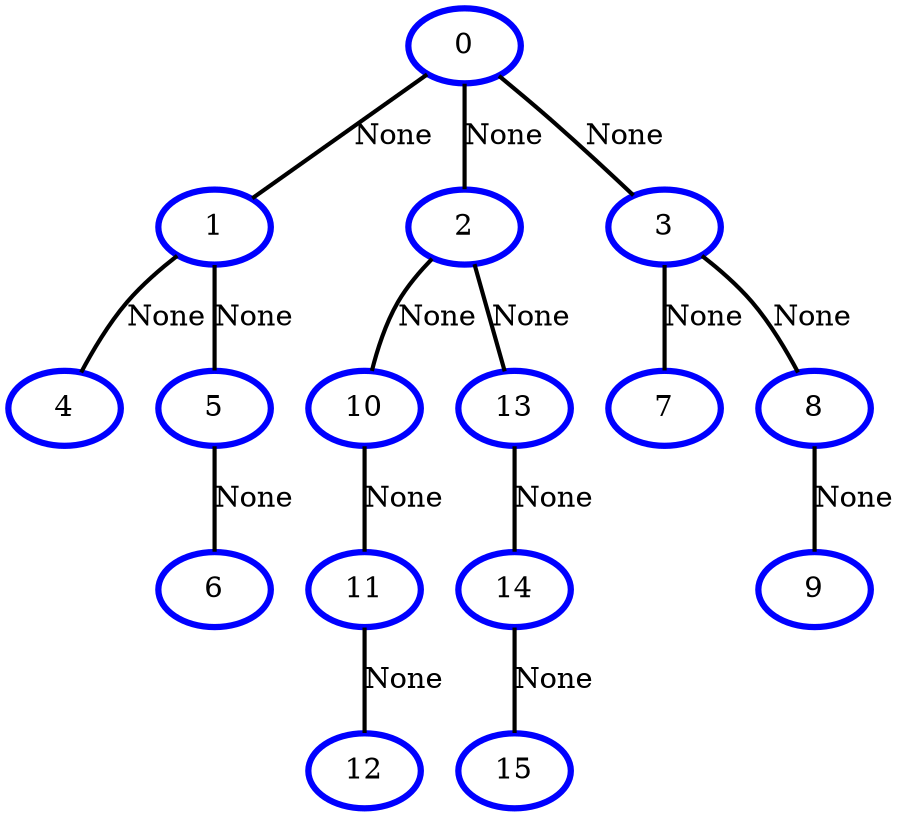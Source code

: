 graph G {
    0 [penwidth=3,label="0",color="blue"]
    1 [penwidth=3,label="1",color="blue"]
    2 [penwidth=3,label="2",color="blue"]
    3 [penwidth=3,label="3",color="blue"]
    4 [penwidth=3,label="4",color="blue"]
    5 [penwidth=3,label="5",color="blue"]
    6 [penwidth=3,label="6",color="blue"]
    7 [penwidth=3,label="7",color="blue"]
    8 [penwidth=3,label="8",color="blue"]
    9 [penwidth=3,label="9",color="blue"]
    10 [penwidth=3,label="10",color="blue"]
    11 [penwidth=3,label="11",color="blue"]
    12 [penwidth=3,label="12",color="blue"]
    13 [penwidth=3,label="13",color="blue"]
    14 [penwidth=3,label="14",color="blue"]
    15 [penwidth=3,label="15",color="blue"]

    0--1 [penwidth=2,label="None"]
    1--4 [penwidth=2,label="None"]
    1--5 [penwidth=2,label="None"]
    5--6 [penwidth=2,label="None"]
    0--2 [penwidth=2,label="None"]
    2--10 [penwidth=2,label="None"]
    2--13 [penwidth=2,label="None"]
    10--11 [penwidth=2,label="None"]
    11--12 [penwidth=2,label="None"]
    13--14 [penwidth=2,label="None"]
    14--15 [penwidth=2,label="None"]
    0--3 [penwidth=2,label="None"]
    3--7 [penwidth=2,label="None"]
    3--8 [penwidth=2,label="None"]
    8--9 [penwidth=2,label="None"]
}